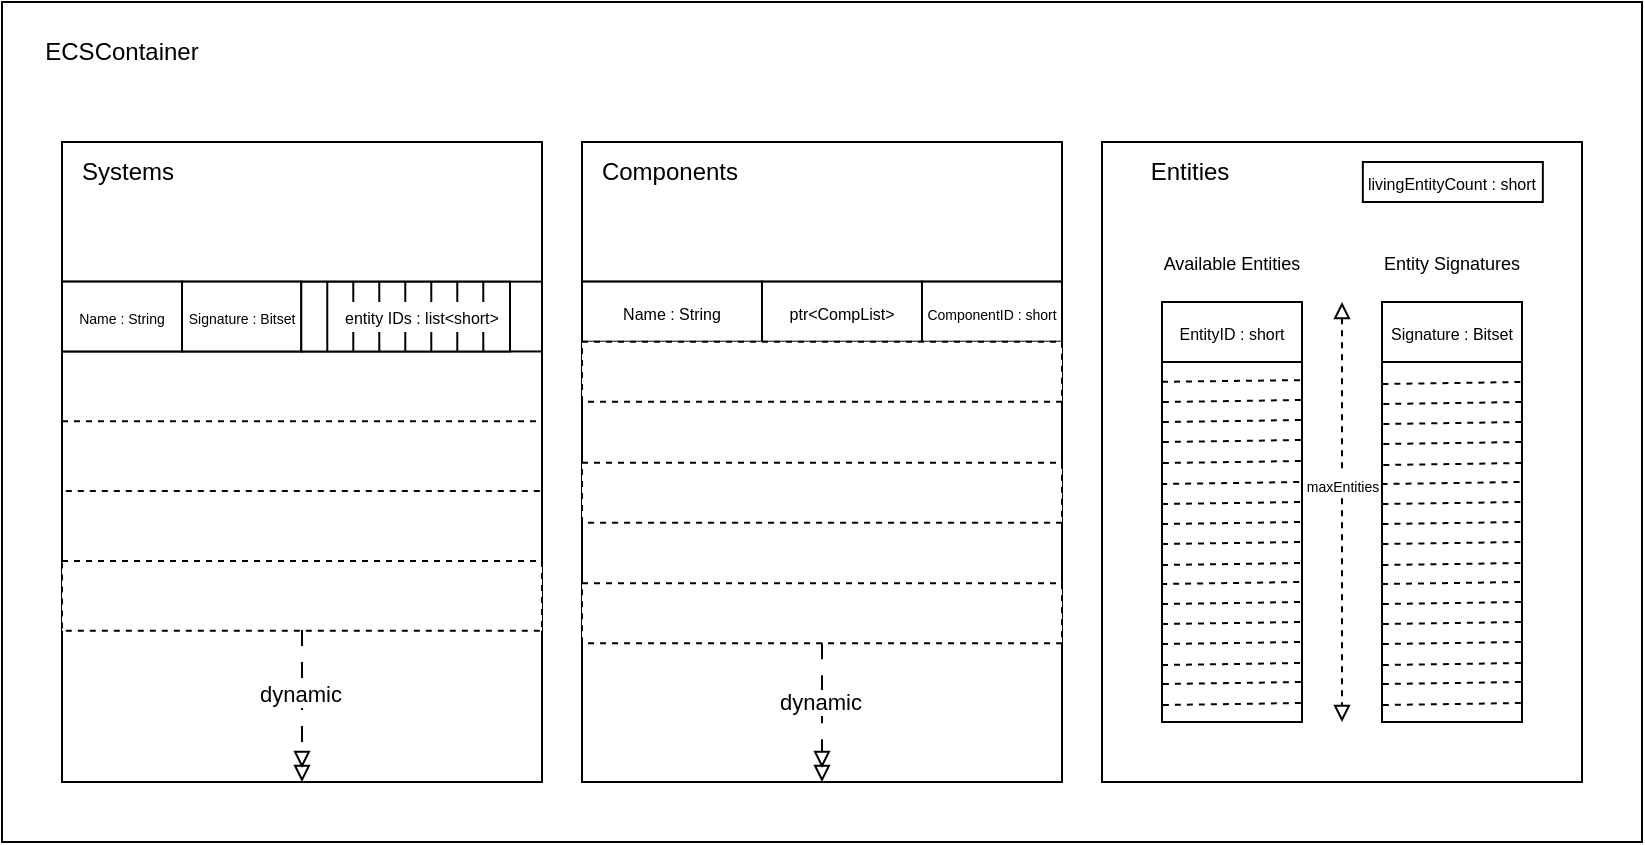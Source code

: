 <mxfile version="24.5.3" type="device">
  <diagram name="Página-1" id="dO4IyZAekjRmxOUQrjs9">
    <mxGraphModel dx="1185" dy="713" grid="1" gridSize="10" guides="1" tooltips="1" connect="1" arrows="1" fold="1" page="1" pageScale="1" pageWidth="827" pageHeight="1169" math="0" shadow="0">
      <root>
        <mxCell id="0" />
        <mxCell id="1" parent="0" />
        <mxCell id="zrn1B7bBD7v_AQZPhtGh-1" value="" style="rounded=0;whiteSpace=wrap;html=1;" parent="1" vertex="1">
          <mxGeometry x="50" y="170" width="820" height="420" as="geometry" />
        </mxCell>
        <mxCell id="zrn1B7bBD7v_AQZPhtGh-3" value="ECSContainer" style="text;html=1;strokeColor=none;fillColor=none;align=center;verticalAlign=middle;whiteSpace=wrap;rounded=0;" parent="1" vertex="1">
          <mxGeometry x="80" y="180" width="60" height="30" as="geometry" />
        </mxCell>
        <mxCell id="-7hEezwogUJ3Agk4x-V2-3" value="" style="group" parent="1" vertex="1" connectable="0">
          <mxGeometry x="80" y="240" width="246.14" height="320" as="geometry" />
        </mxCell>
        <mxCell id="zrn1B7bBD7v_AQZPhtGh-4" value="" style="rounded=0;whiteSpace=wrap;html=1;" parent="-7hEezwogUJ3Agk4x-V2-3" vertex="1">
          <mxGeometry width="240" height="320" as="geometry" />
        </mxCell>
        <mxCell id="zrn1B7bBD7v_AQZPhtGh-5" value="Systems" style="text;html=1;strokeColor=none;fillColor=none;align=center;verticalAlign=middle;whiteSpace=wrap;rounded=0;" parent="-7hEezwogUJ3Agk4x-V2-3" vertex="1">
          <mxGeometry x="8.329" width="49.962" height="30" as="geometry" />
        </mxCell>
        <mxCell id="-7hEezwogUJ3Agk4x-V2-18" value="" style="group" parent="-7hEezwogUJ3Agk4x-V2-3" vertex="1" connectable="0">
          <mxGeometry y="69.82" width="240" height="34.91" as="geometry" />
        </mxCell>
        <mxCell id="-7hEezwogUJ3Agk4x-V2-5" value="" style="rounded=0;whiteSpace=wrap;html=1;" parent="-7hEezwogUJ3Agk4x-V2-18" vertex="1">
          <mxGeometry width="240" height="34.91" as="geometry" />
        </mxCell>
        <mxCell id="-7hEezwogUJ3Agk4x-V2-6" value="&lt;font style=&quot;font-size: 7px;&quot;&gt;Signature : Bitset&lt;/font&gt;" style="rounded=0;whiteSpace=wrap;html=1;" parent="-7hEezwogUJ3Agk4x-V2-18" vertex="1">
          <mxGeometry x="60" width="59.64" height="34.91" as="geometry" />
        </mxCell>
        <mxCell id="-7hEezwogUJ3Agk4x-V2-126" value="&lt;font style=&quot;font-size: 7px;&quot;&gt;Name : String&lt;/font&gt;" style="rounded=0;whiteSpace=wrap;html=1;" parent="-7hEezwogUJ3Agk4x-V2-18" vertex="1">
          <mxGeometry y="-0.01" width="60" height="34.91" as="geometry" />
        </mxCell>
        <mxCell id="-7hEezwogUJ3Agk4x-V2-19" value="" style="shape=table;startSize=0;container=1;collapsible=0;childLayout=tableLayout;fontSize=16;" parent="-7hEezwogUJ3Agk4x-V2-18" vertex="1">
          <mxGeometry x="119.64" width="104.36" height="34.91" as="geometry" />
        </mxCell>
        <mxCell id="-7hEezwogUJ3Agk4x-V2-28" value="" style="shape=tableRow;horizontal=0;startSize=0;swimlaneHead=0;swimlaneBody=0;strokeColor=inherit;top=0;left=0;bottom=0;right=0;collapsible=0;dropTarget=0;fillColor=none;points=[[0,0.5],[1,0.5]];portConstraint=eastwest;fontSize=16;" parent="-7hEezwogUJ3Agk4x-V2-19" vertex="1">
          <mxGeometry width="104.36" height="35" as="geometry" />
        </mxCell>
        <mxCell id="-7hEezwogUJ3Agk4x-V2-35" style="shape=partialRectangle;html=1;whiteSpace=wrap;connectable=0;strokeColor=inherit;overflow=hidden;fillColor=none;top=0;left=0;bottom=0;right=0;pointerEvents=1;fontSize=16;" parent="-7hEezwogUJ3Agk4x-V2-28" vertex="1">
          <mxGeometry width="13" height="35" as="geometry">
            <mxRectangle width="13" height="35" as="alternateBounds" />
          </mxGeometry>
        </mxCell>
        <mxCell id="-7hEezwogUJ3Agk4x-V2-332" style="shape=partialRectangle;html=1;whiteSpace=wrap;connectable=0;strokeColor=inherit;overflow=hidden;fillColor=none;top=0;left=0;bottom=0;right=0;pointerEvents=1;fontSize=16;" parent="-7hEezwogUJ3Agk4x-V2-28" vertex="1">
          <mxGeometry x="13" width="13" height="35" as="geometry">
            <mxRectangle width="13" height="35" as="alternateBounds" />
          </mxGeometry>
        </mxCell>
        <mxCell id="-7hEezwogUJ3Agk4x-V2-333" style="shape=partialRectangle;html=1;whiteSpace=wrap;connectable=0;strokeColor=inherit;overflow=hidden;fillColor=none;top=0;left=0;bottom=0;right=0;pointerEvents=1;fontSize=16;" parent="-7hEezwogUJ3Agk4x-V2-28" vertex="1">
          <mxGeometry x="26" width="13" height="35" as="geometry">
            <mxRectangle width="13" height="35" as="alternateBounds" />
          </mxGeometry>
        </mxCell>
        <mxCell id="-7hEezwogUJ3Agk4x-V2-334" style="shape=partialRectangle;html=1;whiteSpace=wrap;connectable=0;strokeColor=inherit;overflow=hidden;fillColor=none;top=0;left=0;bottom=0;right=0;pointerEvents=1;fontSize=16;" parent="-7hEezwogUJ3Agk4x-V2-28" vertex="1">
          <mxGeometry x="39" width="13" height="35" as="geometry">
            <mxRectangle width="13" height="35" as="alternateBounds" />
          </mxGeometry>
        </mxCell>
        <mxCell id="-7hEezwogUJ3Agk4x-V2-335" style="shape=partialRectangle;html=1;whiteSpace=wrap;connectable=0;strokeColor=inherit;overflow=hidden;fillColor=none;top=0;left=0;bottom=0;right=0;pointerEvents=1;fontSize=16;" parent="-7hEezwogUJ3Agk4x-V2-28" vertex="1">
          <mxGeometry x="52" width="13" height="35" as="geometry">
            <mxRectangle width="13" height="35" as="alternateBounds" />
          </mxGeometry>
        </mxCell>
        <mxCell id="-7hEezwogUJ3Agk4x-V2-336" style="shape=partialRectangle;html=1;whiteSpace=wrap;connectable=0;strokeColor=inherit;overflow=hidden;fillColor=none;top=0;left=0;bottom=0;right=0;pointerEvents=1;fontSize=16;" parent="-7hEezwogUJ3Agk4x-V2-28" vertex="1">
          <mxGeometry x="65" width="13" height="35" as="geometry">
            <mxRectangle width="13" height="35" as="alternateBounds" />
          </mxGeometry>
        </mxCell>
        <mxCell id="-7hEezwogUJ3Agk4x-V2-337" style="shape=partialRectangle;html=1;whiteSpace=wrap;connectable=0;strokeColor=inherit;overflow=hidden;fillColor=none;top=0;left=0;bottom=0;right=0;pointerEvents=1;fontSize=16;" parent="-7hEezwogUJ3Agk4x-V2-28" vertex="1">
          <mxGeometry x="78" width="13" height="35" as="geometry">
            <mxRectangle width="13" height="35" as="alternateBounds" />
          </mxGeometry>
        </mxCell>
        <mxCell id="-7hEezwogUJ3Agk4x-V2-338" style="shape=partialRectangle;html=1;whiteSpace=wrap;connectable=0;strokeColor=inherit;overflow=hidden;fillColor=none;top=0;left=0;bottom=0;right=0;pointerEvents=1;fontSize=16;" parent="-7hEezwogUJ3Agk4x-V2-28" vertex="1">
          <mxGeometry x="91" width="13" height="35" as="geometry">
            <mxRectangle width="13" height="35" as="alternateBounds" />
          </mxGeometry>
        </mxCell>
        <mxCell id="-7hEezwogUJ3Agk4x-V2-40" value="&lt;font style=&quot;font-size: 8px;&quot;&gt;entity IDs : list&amp;lt;short&amp;gt;&lt;/font&gt;" style="text;html=1;strokeColor=none;fillColor=none;align=center;verticalAlign=middle;whiteSpace=wrap;rounded=0;labelBackgroundColor=default;" parent="-7hEezwogUJ3Agk4x-V2-18" vertex="1">
          <mxGeometry x="129.64" y="12.99" width="100.36" height="8.92" as="geometry" />
        </mxCell>
        <mxCell id="-7hEezwogUJ3Agk4x-V2-145" value="" style="group;strokeColor=none;dashed=1;glass=0;" parent="-7hEezwogUJ3Agk4x-V2-3" vertex="1" connectable="0">
          <mxGeometry y="139.64" width="240" height="34.91" as="geometry" />
        </mxCell>
        <mxCell id="-7hEezwogUJ3Agk4x-V2-146" value="" style="rounded=0;whiteSpace=wrap;html=1;fillColor=none;strokeColor=default;dashed=1;" parent="-7hEezwogUJ3Agk4x-V2-145" vertex="1">
          <mxGeometry width="240" height="34.91" as="geometry" />
        </mxCell>
        <mxCell id="-7hEezwogUJ3Agk4x-V2-243" value="" style="group;dashed=1;dashPattern=8 8;strokeColor=none;" parent="-7hEezwogUJ3Agk4x-V2-3" vertex="1" connectable="0">
          <mxGeometry y="209.46" width="240" height="34.91" as="geometry" />
        </mxCell>
        <mxCell id="-7hEezwogUJ3Agk4x-V2-244" value="" style="rounded=0;whiteSpace=wrap;html=1;dashed=1;" parent="-7hEezwogUJ3Agk4x-V2-243" vertex="1">
          <mxGeometry width="240" height="34.91" as="geometry" />
        </mxCell>
        <mxCell id="-7hEezwogUJ3Agk4x-V2-279" style="edgeStyle=orthogonalEdgeStyle;rounded=0;orthogonalLoop=1;jettySize=auto;html=1;entryX=0.5;entryY=1;entryDx=0;entryDy=0;dashed=1;dashPattern=8 8;endArrow=doubleBlock;endFill=0;" parent="-7hEezwogUJ3Agk4x-V2-3" target="zrn1B7bBD7v_AQZPhtGh-4" edge="1">
          <mxGeometry relative="1" as="geometry">
            <mxPoint x="120" y="244" as="sourcePoint" />
            <mxPoint x="110" y="320" as="targetPoint" />
            <Array as="points">
              <mxPoint x="120" y="244" />
            </Array>
          </mxGeometry>
        </mxCell>
        <mxCell id="-7hEezwogUJ3Agk4x-V2-280" value="dynamic" style="edgeLabel;html=1;align=center;verticalAlign=middle;resizable=0;points=[];" parent="-7hEezwogUJ3Agk4x-V2-279" vertex="1" connectable="0">
          <mxGeometry x="-0.156" y="-1" relative="1" as="geometry">
            <mxPoint as="offset" />
          </mxGeometry>
        </mxCell>
        <mxCell id="-7hEezwogUJ3Agk4x-V2-163" value="" style="group" parent="1" vertex="1" connectable="0">
          <mxGeometry x="340" y="240" width="240" height="320" as="geometry" />
        </mxCell>
        <mxCell id="-7hEezwogUJ3Agk4x-V2-164" value="" style="rounded=0;whiteSpace=wrap;html=1;" parent="-7hEezwogUJ3Agk4x-V2-163" vertex="1">
          <mxGeometry width="240" height="320" as="geometry" />
        </mxCell>
        <mxCell id="-7hEezwogUJ3Agk4x-V2-165" value="Components" style="text;html=1;strokeColor=none;fillColor=none;align=center;verticalAlign=middle;whiteSpace=wrap;rounded=0;" parent="-7hEezwogUJ3Agk4x-V2-163" vertex="1">
          <mxGeometry x="8.33" width="71.67" height="30" as="geometry" />
        </mxCell>
        <mxCell id="-7hEezwogUJ3Agk4x-V2-166" value="" style="group" parent="-7hEezwogUJ3Agk4x-V2-163" vertex="1" connectable="0">
          <mxGeometry y="69.82" width="240" height="30.18" as="geometry" />
        </mxCell>
        <mxCell id="-7hEezwogUJ3Agk4x-V2-167" value="" style="rounded=0;whiteSpace=wrap;html=1;" parent="-7hEezwogUJ3Agk4x-V2-166" vertex="1">
          <mxGeometry width="240" height="30.045" as="geometry" />
        </mxCell>
        <mxCell id="-7hEezwogUJ3Agk4x-V2-168" value="&lt;font style=&quot;font-size: 8px;&quot;&gt;ptr&amp;lt;CompList&amp;gt;&lt;/font&gt;" style="rounded=0;whiteSpace=wrap;html=1;" parent="-7hEezwogUJ3Agk4x-V2-166" vertex="1">
          <mxGeometry x="90" width="80" height="30.045" as="geometry" />
        </mxCell>
        <mxCell id="-7hEezwogUJ3Agk4x-V2-182" value="&lt;font style=&quot;font-size: 8px;&quot;&gt;Name : String&lt;/font&gt;" style="rounded=0;whiteSpace=wrap;html=1;" parent="-7hEezwogUJ3Agk4x-V2-166" vertex="1">
          <mxGeometry y="-0.008" width="90" height="30.052" as="geometry" />
        </mxCell>
        <mxCell id="-7hEezwogUJ3Agk4x-V2-219" value="&lt;font style=&quot;font-size: 7px;&quot;&gt;ComponentID : short&lt;/font&gt;" style="rounded=0;whiteSpace=wrap;html=1;" parent="-7hEezwogUJ3Agk4x-V2-166" vertex="1">
          <mxGeometry x="170" y="-0.008" width="70" height="30.052" as="geometry" />
        </mxCell>
        <mxCell id="-7hEezwogUJ3Agk4x-V2-249" value="" style="group;dashed=1;" parent="-7hEezwogUJ3Agk4x-V2-163" vertex="1" connectable="0">
          <mxGeometry y="160.36" width="240" height="30.18" as="geometry" />
        </mxCell>
        <mxCell id="-7hEezwogUJ3Agk4x-V2-250" value="" style="rounded=0;whiteSpace=wrap;html=1;dashed=1;" parent="-7hEezwogUJ3Agk4x-V2-249" vertex="1">
          <mxGeometry width="240" height="30.045" as="geometry" />
        </mxCell>
        <mxCell id="-7hEezwogUJ3Agk4x-V2-253" value="" style="group" parent="-7hEezwogUJ3Agk4x-V2-163" vertex="1" connectable="0">
          <mxGeometry y="220.58" width="240" height="30.18" as="geometry" />
        </mxCell>
        <mxCell id="-7hEezwogUJ3Agk4x-V2-254" value="" style="rounded=0;whiteSpace=wrap;html=1;dashed=1;" parent="-7hEezwogUJ3Agk4x-V2-253" vertex="1">
          <mxGeometry width="240" height="30.045" as="geometry" />
        </mxCell>
        <mxCell id="-7hEezwogUJ3Agk4x-V2-277" style="edgeStyle=orthogonalEdgeStyle;rounded=0;orthogonalLoop=1;jettySize=auto;html=1;entryX=0.5;entryY=1;entryDx=0;entryDy=0;dashed=1;dashPattern=8 8;endArrow=doubleBlock;endFill=0;" parent="-7hEezwogUJ3Agk4x-V2-163" source="-7hEezwogUJ3Agk4x-V2-254" target="-7hEezwogUJ3Agk4x-V2-164" edge="1">
          <mxGeometry relative="1" as="geometry">
            <Array as="points">
              <mxPoint x="120" y="300" />
              <mxPoint x="120" y="300" />
            </Array>
          </mxGeometry>
        </mxCell>
        <mxCell id="-7hEezwogUJ3Agk4x-V2-278" value="dynamic" style="edgeLabel;html=1;align=center;verticalAlign=middle;resizable=0;points=[];" parent="-7hEezwogUJ3Agk4x-V2-277" vertex="1" connectable="0">
          <mxGeometry x="-0.156" y="-1" relative="1" as="geometry">
            <mxPoint as="offset" />
          </mxGeometry>
        </mxCell>
        <mxCell id="-7hEezwogUJ3Agk4x-V2-230" value="" style="group" parent="-7hEezwogUJ3Agk4x-V2-163" vertex="1" connectable="0">
          <mxGeometry y="99.86" width="240" height="30.18" as="geometry" />
        </mxCell>
        <mxCell id="-7hEezwogUJ3Agk4x-V2-231" value="" style="rounded=0;whiteSpace=wrap;html=1;dashed=1;" parent="-7hEezwogUJ3Agk4x-V2-230" vertex="1">
          <mxGeometry width="240" height="30.045" as="geometry" />
        </mxCell>
        <mxCell id="-7hEezwogUJ3Agk4x-V2-257" value="" style="group" parent="1" vertex="1" connectable="0">
          <mxGeometry x="600" y="240" width="240" height="320" as="geometry" />
        </mxCell>
        <mxCell id="-7hEezwogUJ3Agk4x-V2-258" value="" style="rounded=0;whiteSpace=wrap;html=1;" parent="-7hEezwogUJ3Agk4x-V2-257" vertex="1">
          <mxGeometry width="240" height="320" as="geometry" />
        </mxCell>
        <mxCell id="-7hEezwogUJ3Agk4x-V2-259" value="Entities" style="text;html=1;strokeColor=none;fillColor=none;align=center;verticalAlign=middle;whiteSpace=wrap;rounded=0;" parent="-7hEezwogUJ3Agk4x-V2-257" vertex="1">
          <mxGeometry x="8.33" width="71.67" height="30" as="geometry" />
        </mxCell>
        <mxCell id="-7hEezwogUJ3Agk4x-V2-281" value="" style="rounded=0;whiteSpace=wrap;html=1;" parent="-7hEezwogUJ3Agk4x-V2-257" vertex="1">
          <mxGeometry x="30" y="80" width="70" height="210" as="geometry" />
        </mxCell>
        <mxCell id="-7hEezwogUJ3Agk4x-V2-282" value="&lt;font style=&quot;font-size: 9px;&quot;&gt;Available Entities&lt;/font&gt;" style="text;html=1;strokeColor=none;fillColor=none;align=center;verticalAlign=middle;whiteSpace=wrap;rounded=0;" parent="-7hEezwogUJ3Agk4x-V2-257" vertex="1">
          <mxGeometry x="25.22" y="50" width="80.41" height="20" as="geometry" />
        </mxCell>
        <mxCell id="-7hEezwogUJ3Agk4x-V2-283" value="" style="rounded=0;whiteSpace=wrap;html=1;" parent="-7hEezwogUJ3Agk4x-V2-257" vertex="1">
          <mxGeometry x="140" y="80" width="70" height="210" as="geometry" />
        </mxCell>
        <mxCell id="-7hEezwogUJ3Agk4x-V2-284" value="&lt;font style=&quot;font-size: 9px;&quot;&gt;Entity Signatures&lt;/font&gt;" style="text;html=1;strokeColor=none;fillColor=none;align=center;verticalAlign=middle;whiteSpace=wrap;rounded=0;" parent="-7hEezwogUJ3Agk4x-V2-257" vertex="1">
          <mxGeometry x="135.21" y="50" width="80.42" height="20" as="geometry" />
        </mxCell>
        <mxCell id="-7hEezwogUJ3Agk4x-V2-289" value="&lt;font style=&quot;font-size: 8px;&quot;&gt;EntityID : short&lt;/font&gt;" style="rounded=0;whiteSpace=wrap;html=1;" parent="-7hEezwogUJ3Agk4x-V2-257" vertex="1">
          <mxGeometry x="30" y="80" width="70" height="30" as="geometry" />
        </mxCell>
        <mxCell id="-7hEezwogUJ3Agk4x-V2-290" value="&lt;font style=&quot;font-size: 8px;&quot;&gt;Signature : Bitset&lt;/font&gt;" style="rounded=0;whiteSpace=wrap;html=1;" parent="-7hEezwogUJ3Agk4x-V2-257" vertex="1">
          <mxGeometry x="140" y="80" width="70" height="30" as="geometry" />
        </mxCell>
        <mxCell id="-7hEezwogUJ3Agk4x-V2-291" value="" style="endArrow=none;dashed=1;html=1;strokeWidth=1;rounded=0;entryX=1.005;entryY=0.186;entryDx=0;entryDy=0;exitX=0;exitY=0.19;exitDx=0;exitDy=0;entryPerimeter=0;exitPerimeter=0;" parent="-7hEezwogUJ3Agk4x-V2-257" source="-7hEezwogUJ3Agk4x-V2-281" target="-7hEezwogUJ3Agk4x-V2-281" edge="1">
          <mxGeometry width="50" height="50" relative="1" as="geometry">
            <mxPoint x="-180" y="200" as="sourcePoint" />
            <mxPoint x="-130" y="150" as="targetPoint" />
          </mxGeometry>
        </mxCell>
        <mxCell id="-7hEezwogUJ3Agk4x-V2-292" value="" style="endArrow=none;dashed=1;html=1;strokeWidth=1;rounded=0;entryX=1.005;entryY=0.186;entryDx=0;entryDy=0;exitX=0;exitY=0.19;exitDx=0;exitDy=0;entryPerimeter=0;exitPerimeter=0;" parent="-7hEezwogUJ3Agk4x-V2-257" edge="1">
          <mxGeometry width="50" height="50" relative="1" as="geometry">
            <mxPoint x="30.43" y="130" as="sourcePoint" />
            <mxPoint x="100.43" y="129" as="targetPoint" />
          </mxGeometry>
        </mxCell>
        <mxCell id="-7hEezwogUJ3Agk4x-V2-293" value="" style="endArrow=none;dashed=1;html=1;strokeWidth=1;rounded=0;entryX=1.005;entryY=0.186;entryDx=0;entryDy=0;exitX=0;exitY=0.19;exitDx=0;exitDy=0;entryPerimeter=0;exitPerimeter=0;" parent="-7hEezwogUJ3Agk4x-V2-257" edge="1">
          <mxGeometry width="50" height="50" relative="1" as="geometry">
            <mxPoint x="30.43" y="140" as="sourcePoint" />
            <mxPoint x="100.43" y="139" as="targetPoint" />
          </mxGeometry>
        </mxCell>
        <mxCell id="-7hEezwogUJ3Agk4x-V2-294" value="" style="endArrow=none;dashed=1;html=1;strokeWidth=1;rounded=0;entryX=1.005;entryY=0.186;entryDx=0;entryDy=0;exitX=0;exitY=0.19;exitDx=0;exitDy=0;entryPerimeter=0;exitPerimeter=0;" parent="-7hEezwogUJ3Agk4x-V2-257" edge="1">
          <mxGeometry width="50" height="50" relative="1" as="geometry">
            <mxPoint x="30.43" y="150" as="sourcePoint" />
            <mxPoint x="100.43" y="149" as="targetPoint" />
          </mxGeometry>
        </mxCell>
        <mxCell id="-7hEezwogUJ3Agk4x-V2-295" value="" style="endArrow=none;dashed=1;html=1;strokeWidth=1;rounded=0;entryX=1.005;entryY=0.186;entryDx=0;entryDy=0;exitX=0;exitY=0.19;exitDx=0;exitDy=0;entryPerimeter=0;exitPerimeter=0;" parent="-7hEezwogUJ3Agk4x-V2-257" edge="1">
          <mxGeometry width="50" height="50" relative="1" as="geometry">
            <mxPoint x="30.43" y="160.5" as="sourcePoint" />
            <mxPoint x="100.43" y="159.5" as="targetPoint" />
          </mxGeometry>
        </mxCell>
        <mxCell id="-7hEezwogUJ3Agk4x-V2-296" value="" style="endArrow=none;dashed=1;html=1;strokeWidth=1;rounded=0;entryX=1.005;entryY=0.186;entryDx=0;entryDy=0;exitX=0;exitY=0.19;exitDx=0;exitDy=0;entryPerimeter=0;exitPerimeter=0;" parent="-7hEezwogUJ3Agk4x-V2-257" edge="1">
          <mxGeometry width="50" height="50" relative="1" as="geometry">
            <mxPoint x="29.57" y="171" as="sourcePoint" />
            <mxPoint x="99.57" y="170" as="targetPoint" />
          </mxGeometry>
        </mxCell>
        <mxCell id="-7hEezwogUJ3Agk4x-V2-297" value="" style="endArrow=none;dashed=1;html=1;strokeWidth=1;rounded=0;entryX=1.005;entryY=0.186;entryDx=0;entryDy=0;exitX=0;exitY=0.19;exitDx=0;exitDy=0;entryPerimeter=0;exitPerimeter=0;" parent="-7hEezwogUJ3Agk4x-V2-257" edge="1">
          <mxGeometry width="50" height="50" relative="1" as="geometry">
            <mxPoint x="30" y="181" as="sourcePoint" />
            <mxPoint x="100" y="180" as="targetPoint" />
          </mxGeometry>
        </mxCell>
        <mxCell id="-7hEezwogUJ3Agk4x-V2-298" value="" style="endArrow=none;dashed=1;html=1;strokeWidth=1;rounded=0;entryX=1.005;entryY=0.186;entryDx=0;entryDy=0;exitX=0;exitY=0.19;exitDx=0;exitDy=0;entryPerimeter=0;exitPerimeter=0;" parent="-7hEezwogUJ3Agk4x-V2-257" edge="1">
          <mxGeometry width="50" height="50" relative="1" as="geometry">
            <mxPoint x="30" y="191" as="sourcePoint" />
            <mxPoint x="100" y="190" as="targetPoint" />
          </mxGeometry>
        </mxCell>
        <mxCell id="-7hEezwogUJ3Agk4x-V2-299" value="" style="endArrow=none;dashed=1;html=1;strokeWidth=1;rounded=0;entryX=1.005;entryY=0.186;entryDx=0;entryDy=0;exitX=0;exitY=0.19;exitDx=0;exitDy=0;entryPerimeter=0;exitPerimeter=0;" parent="-7hEezwogUJ3Agk4x-V2-257" edge="1">
          <mxGeometry width="50" height="50" relative="1" as="geometry">
            <mxPoint x="30" y="201" as="sourcePoint" />
            <mxPoint x="100" y="200" as="targetPoint" />
          </mxGeometry>
        </mxCell>
        <mxCell id="-7hEezwogUJ3Agk4x-V2-300" value="" style="endArrow=none;dashed=1;html=1;strokeWidth=1;rounded=0;entryX=1.005;entryY=0.186;entryDx=0;entryDy=0;exitX=0;exitY=0.19;exitDx=0;exitDy=0;entryPerimeter=0;exitPerimeter=0;" parent="-7hEezwogUJ3Agk4x-V2-257" edge="1">
          <mxGeometry width="50" height="50" relative="1" as="geometry">
            <mxPoint x="30" y="211.5" as="sourcePoint" />
            <mxPoint x="100" y="210.5" as="targetPoint" />
          </mxGeometry>
        </mxCell>
        <mxCell id="-7hEezwogUJ3Agk4x-V2-301" value="" style="endArrow=none;dashed=1;html=1;strokeWidth=1;rounded=0;entryX=1.005;entryY=0.186;entryDx=0;entryDy=0;exitX=0;exitY=0.19;exitDx=0;exitDy=0;entryPerimeter=0;exitPerimeter=0;" parent="-7hEezwogUJ3Agk4x-V2-257" edge="1">
          <mxGeometry width="50" height="50" relative="1" as="geometry">
            <mxPoint x="29.57" y="221" as="sourcePoint" />
            <mxPoint x="99.57" y="220" as="targetPoint" />
          </mxGeometry>
        </mxCell>
        <mxCell id="-7hEezwogUJ3Agk4x-V2-302" value="" style="endArrow=none;dashed=1;html=1;strokeWidth=1;rounded=0;entryX=1.005;entryY=0.186;entryDx=0;entryDy=0;exitX=0;exitY=0.19;exitDx=0;exitDy=0;entryPerimeter=0;exitPerimeter=0;" parent="-7hEezwogUJ3Agk4x-V2-257" edge="1">
          <mxGeometry width="50" height="50" relative="1" as="geometry">
            <mxPoint x="30" y="231" as="sourcePoint" />
            <mxPoint x="100" y="230" as="targetPoint" />
          </mxGeometry>
        </mxCell>
        <mxCell id="-7hEezwogUJ3Agk4x-V2-303" value="" style="endArrow=none;dashed=1;html=1;strokeWidth=1;rounded=0;entryX=1.005;entryY=0.186;entryDx=0;entryDy=0;exitX=0;exitY=0.19;exitDx=0;exitDy=0;entryPerimeter=0;exitPerimeter=0;" parent="-7hEezwogUJ3Agk4x-V2-257" edge="1">
          <mxGeometry width="50" height="50" relative="1" as="geometry">
            <mxPoint x="30" y="241" as="sourcePoint" />
            <mxPoint x="100" y="240" as="targetPoint" />
          </mxGeometry>
        </mxCell>
        <mxCell id="-7hEezwogUJ3Agk4x-V2-304" value="" style="endArrow=none;dashed=1;html=1;strokeWidth=1;rounded=0;entryX=1.005;entryY=0.186;entryDx=0;entryDy=0;exitX=0;exitY=0.19;exitDx=0;exitDy=0;entryPerimeter=0;exitPerimeter=0;" parent="-7hEezwogUJ3Agk4x-V2-257" edge="1">
          <mxGeometry width="50" height="50" relative="1" as="geometry">
            <mxPoint x="30" y="251" as="sourcePoint" />
            <mxPoint x="100" y="250" as="targetPoint" />
          </mxGeometry>
        </mxCell>
        <mxCell id="-7hEezwogUJ3Agk4x-V2-305" value="" style="endArrow=none;dashed=1;html=1;strokeWidth=1;rounded=0;entryX=1.005;entryY=0.186;entryDx=0;entryDy=0;exitX=0;exitY=0.19;exitDx=0;exitDy=0;entryPerimeter=0;exitPerimeter=0;" parent="-7hEezwogUJ3Agk4x-V2-257" edge="1">
          <mxGeometry width="50" height="50" relative="1" as="geometry">
            <mxPoint x="30" y="261.5" as="sourcePoint" />
            <mxPoint x="100" y="260.5" as="targetPoint" />
          </mxGeometry>
        </mxCell>
        <mxCell id="-7hEezwogUJ3Agk4x-V2-306" value="" style="endArrow=none;dashed=1;html=1;strokeWidth=1;rounded=0;entryX=1.005;entryY=0.186;entryDx=0;entryDy=0;exitX=0;exitY=0.19;exitDx=0;exitDy=0;entryPerimeter=0;exitPerimeter=0;" parent="-7hEezwogUJ3Agk4x-V2-257" edge="1">
          <mxGeometry width="50" height="50" relative="1" as="geometry">
            <mxPoint x="140.21" y="121" as="sourcePoint" />
            <mxPoint x="210.21" y="120" as="targetPoint" />
          </mxGeometry>
        </mxCell>
        <mxCell id="-7hEezwogUJ3Agk4x-V2-307" value="" style="endArrow=none;dashed=1;html=1;strokeWidth=1;rounded=0;entryX=1.005;entryY=0.186;entryDx=0;entryDy=0;exitX=0;exitY=0.19;exitDx=0;exitDy=0;entryPerimeter=0;exitPerimeter=0;" parent="-7hEezwogUJ3Agk4x-V2-257" edge="1">
          <mxGeometry width="50" height="50" relative="1" as="geometry">
            <mxPoint x="140.64" y="131" as="sourcePoint" />
            <mxPoint x="210.64" y="130" as="targetPoint" />
          </mxGeometry>
        </mxCell>
        <mxCell id="-7hEezwogUJ3Agk4x-V2-308" value="" style="endArrow=none;dashed=1;html=1;strokeWidth=1;rounded=0;entryX=1.005;entryY=0.186;entryDx=0;entryDy=0;exitX=0;exitY=0.19;exitDx=0;exitDy=0;entryPerimeter=0;exitPerimeter=0;" parent="-7hEezwogUJ3Agk4x-V2-257" edge="1">
          <mxGeometry width="50" height="50" relative="1" as="geometry">
            <mxPoint x="140.64" y="141" as="sourcePoint" />
            <mxPoint x="210.64" y="140" as="targetPoint" />
          </mxGeometry>
        </mxCell>
        <mxCell id="-7hEezwogUJ3Agk4x-V2-309" value="" style="endArrow=none;dashed=1;html=1;strokeWidth=1;rounded=0;entryX=1.005;entryY=0.186;entryDx=0;entryDy=0;exitX=0;exitY=0.19;exitDx=0;exitDy=0;entryPerimeter=0;exitPerimeter=0;" parent="-7hEezwogUJ3Agk4x-V2-257" edge="1">
          <mxGeometry width="50" height="50" relative="1" as="geometry">
            <mxPoint x="140.64" y="151" as="sourcePoint" />
            <mxPoint x="210.64" y="150" as="targetPoint" />
          </mxGeometry>
        </mxCell>
        <mxCell id="-7hEezwogUJ3Agk4x-V2-310" value="" style="endArrow=none;dashed=1;html=1;strokeWidth=1;rounded=0;entryX=1.005;entryY=0.186;entryDx=0;entryDy=0;exitX=0;exitY=0.19;exitDx=0;exitDy=0;entryPerimeter=0;exitPerimeter=0;" parent="-7hEezwogUJ3Agk4x-V2-257" edge="1">
          <mxGeometry width="50" height="50" relative="1" as="geometry">
            <mxPoint x="140.64" y="161.5" as="sourcePoint" />
            <mxPoint x="210.64" y="160.5" as="targetPoint" />
          </mxGeometry>
        </mxCell>
        <mxCell id="-7hEezwogUJ3Agk4x-V2-311" value="" style="endArrow=none;dashed=1;html=1;strokeWidth=1;rounded=0;entryX=1.005;entryY=0.186;entryDx=0;entryDy=0;exitX=0;exitY=0.19;exitDx=0;exitDy=0;entryPerimeter=0;exitPerimeter=0;" parent="-7hEezwogUJ3Agk4x-V2-257" edge="1">
          <mxGeometry width="50" height="50" relative="1" as="geometry">
            <mxPoint x="139.79" y="171" as="sourcePoint" />
            <mxPoint x="209.79" y="170" as="targetPoint" />
          </mxGeometry>
        </mxCell>
        <mxCell id="-7hEezwogUJ3Agk4x-V2-312" value="" style="endArrow=none;dashed=1;html=1;strokeWidth=1;rounded=0;entryX=1.005;entryY=0.186;entryDx=0;entryDy=0;exitX=0;exitY=0.19;exitDx=0;exitDy=0;entryPerimeter=0;exitPerimeter=0;" parent="-7hEezwogUJ3Agk4x-V2-257" edge="1">
          <mxGeometry width="50" height="50" relative="1" as="geometry">
            <mxPoint x="140.22" y="181" as="sourcePoint" />
            <mxPoint x="210.22" y="180" as="targetPoint" />
          </mxGeometry>
        </mxCell>
        <mxCell id="-7hEezwogUJ3Agk4x-V2-313" value="" style="endArrow=none;dashed=1;html=1;strokeWidth=1;rounded=0;entryX=1.005;entryY=0.186;entryDx=0;entryDy=0;exitX=0;exitY=0.19;exitDx=0;exitDy=0;entryPerimeter=0;exitPerimeter=0;" parent="-7hEezwogUJ3Agk4x-V2-257" edge="1">
          <mxGeometry width="50" height="50" relative="1" as="geometry">
            <mxPoint x="140.22" y="191" as="sourcePoint" />
            <mxPoint x="210.22" y="190" as="targetPoint" />
          </mxGeometry>
        </mxCell>
        <mxCell id="-7hEezwogUJ3Agk4x-V2-314" value="" style="endArrow=none;dashed=1;html=1;strokeWidth=1;rounded=0;entryX=1.005;entryY=0.186;entryDx=0;entryDy=0;exitX=0;exitY=0.19;exitDx=0;exitDy=0;entryPerimeter=0;exitPerimeter=0;" parent="-7hEezwogUJ3Agk4x-V2-257" edge="1">
          <mxGeometry width="50" height="50" relative="1" as="geometry">
            <mxPoint x="140.22" y="201" as="sourcePoint" />
            <mxPoint x="210.22" y="200" as="targetPoint" />
          </mxGeometry>
        </mxCell>
        <mxCell id="-7hEezwogUJ3Agk4x-V2-315" value="" style="endArrow=none;dashed=1;html=1;strokeWidth=1;rounded=0;entryX=1.005;entryY=0.186;entryDx=0;entryDy=0;exitX=0;exitY=0.19;exitDx=0;exitDy=0;entryPerimeter=0;exitPerimeter=0;" parent="-7hEezwogUJ3Agk4x-V2-257" edge="1">
          <mxGeometry width="50" height="50" relative="1" as="geometry">
            <mxPoint x="140.22" y="211.5" as="sourcePoint" />
            <mxPoint x="210.22" y="210.5" as="targetPoint" />
          </mxGeometry>
        </mxCell>
        <mxCell id="-7hEezwogUJ3Agk4x-V2-316" value="" style="endArrow=none;dashed=1;html=1;strokeWidth=1;rounded=0;entryX=1.005;entryY=0.186;entryDx=0;entryDy=0;exitX=0;exitY=0.19;exitDx=0;exitDy=0;entryPerimeter=0;exitPerimeter=0;" parent="-7hEezwogUJ3Agk4x-V2-257" edge="1">
          <mxGeometry width="50" height="50" relative="1" as="geometry">
            <mxPoint x="140" y="221" as="sourcePoint" />
            <mxPoint x="210" y="220" as="targetPoint" />
          </mxGeometry>
        </mxCell>
        <mxCell id="-7hEezwogUJ3Agk4x-V2-317" value="" style="endArrow=none;dashed=1;html=1;strokeWidth=1;rounded=0;entryX=1.005;entryY=0.186;entryDx=0;entryDy=0;exitX=0;exitY=0.19;exitDx=0;exitDy=0;entryPerimeter=0;exitPerimeter=0;" parent="-7hEezwogUJ3Agk4x-V2-257" edge="1">
          <mxGeometry width="50" height="50" relative="1" as="geometry">
            <mxPoint x="140.43" y="231" as="sourcePoint" />
            <mxPoint x="210.43" y="230" as="targetPoint" />
          </mxGeometry>
        </mxCell>
        <mxCell id="-7hEezwogUJ3Agk4x-V2-318" value="" style="endArrow=none;dashed=1;html=1;strokeWidth=1;rounded=0;entryX=1.005;entryY=0.186;entryDx=0;entryDy=0;exitX=0;exitY=0.19;exitDx=0;exitDy=0;entryPerimeter=0;exitPerimeter=0;" parent="-7hEezwogUJ3Agk4x-V2-257" edge="1">
          <mxGeometry width="50" height="50" relative="1" as="geometry">
            <mxPoint x="140.43" y="241" as="sourcePoint" />
            <mxPoint x="210.43" y="240" as="targetPoint" />
          </mxGeometry>
        </mxCell>
        <mxCell id="-7hEezwogUJ3Agk4x-V2-319" value="" style="endArrow=none;dashed=1;html=1;strokeWidth=1;rounded=0;entryX=1.005;entryY=0.186;entryDx=0;entryDy=0;exitX=0;exitY=0.19;exitDx=0;exitDy=0;entryPerimeter=0;exitPerimeter=0;" parent="-7hEezwogUJ3Agk4x-V2-257" edge="1">
          <mxGeometry width="50" height="50" relative="1" as="geometry">
            <mxPoint x="140.43" y="251" as="sourcePoint" />
            <mxPoint x="210.43" y="250" as="targetPoint" />
          </mxGeometry>
        </mxCell>
        <mxCell id="-7hEezwogUJ3Agk4x-V2-320" value="" style="endArrow=none;dashed=1;html=1;strokeWidth=1;rounded=0;entryX=1.005;entryY=0.186;entryDx=0;entryDy=0;exitX=0;exitY=0.19;exitDx=0;exitDy=0;entryPerimeter=0;exitPerimeter=0;" parent="-7hEezwogUJ3Agk4x-V2-257" edge="1">
          <mxGeometry width="50" height="50" relative="1" as="geometry">
            <mxPoint x="140.43" y="261.5" as="sourcePoint" />
            <mxPoint x="210.43" y="260.5" as="targetPoint" />
          </mxGeometry>
        </mxCell>
        <mxCell id="-7hEezwogUJ3Agk4x-V2-327" value="" style="endArrow=none;dashed=1;html=1;strokeWidth=1;rounded=0;entryX=1.005;entryY=0.186;entryDx=0;entryDy=0;exitX=0;exitY=0.19;exitDx=0;exitDy=0;entryPerimeter=0;exitPerimeter=0;" parent="-7hEezwogUJ3Agk4x-V2-257" edge="1">
          <mxGeometry width="50" height="50" relative="1" as="geometry">
            <mxPoint x="140.42" y="271" as="sourcePoint" />
            <mxPoint x="210.42" y="270" as="targetPoint" />
          </mxGeometry>
        </mxCell>
        <mxCell id="-7hEezwogUJ3Agk4x-V2-328" value="" style="endArrow=none;dashed=1;html=1;strokeWidth=1;rounded=0;entryX=1.005;entryY=0.186;entryDx=0;entryDy=0;exitX=0;exitY=0.19;exitDx=0;exitDy=0;entryPerimeter=0;exitPerimeter=0;" parent="-7hEezwogUJ3Agk4x-V2-257" edge="1">
          <mxGeometry width="50" height="50" relative="1" as="geometry">
            <mxPoint x="140.42" y="281.5" as="sourcePoint" />
            <mxPoint x="210.42" y="280.5" as="targetPoint" />
          </mxGeometry>
        </mxCell>
        <mxCell id="-7hEezwogUJ3Agk4x-V2-329" value="" style="endArrow=none;dashed=1;html=1;strokeWidth=1;rounded=0;entryX=1.005;entryY=0.186;entryDx=0;entryDy=0;exitX=0;exitY=0.19;exitDx=0;exitDy=0;entryPerimeter=0;exitPerimeter=0;" parent="-7hEezwogUJ3Agk4x-V2-257" edge="1">
          <mxGeometry width="50" height="50" relative="1" as="geometry">
            <mxPoint x="30.43" y="271" as="sourcePoint" />
            <mxPoint x="100.43" y="270" as="targetPoint" />
          </mxGeometry>
        </mxCell>
        <mxCell id="-7hEezwogUJ3Agk4x-V2-330" value="" style="endArrow=none;dashed=1;html=1;strokeWidth=1;rounded=0;entryX=1.005;entryY=0.186;entryDx=0;entryDy=0;exitX=0;exitY=0.19;exitDx=0;exitDy=0;entryPerimeter=0;exitPerimeter=0;" parent="-7hEezwogUJ3Agk4x-V2-257" edge="1">
          <mxGeometry width="50" height="50" relative="1" as="geometry">
            <mxPoint x="30.43" y="281.5" as="sourcePoint" />
            <mxPoint x="100.43" y="280.5" as="targetPoint" />
          </mxGeometry>
        </mxCell>
        <mxCell id="-7hEezwogUJ3Agk4x-V2-331" value="&lt;font style=&quot;font-size: 8px;&quot;&gt;livingEntityCount : short&lt;/font&gt;" style="rounded=0;whiteSpace=wrap;html=1;" parent="-7hEezwogUJ3Agk4x-V2-257" vertex="1">
          <mxGeometry x="130.42" y="10" width="90" height="20" as="geometry" />
        </mxCell>
        <mxCell id="-7hEezwogUJ3Agk4x-V2-285" value="" style="endArrow=block;html=1;rounded=0;startArrow=block;startFill=0;dashed=1;endFill=0;" parent="1" edge="1">
          <mxGeometry width="50" height="50" relative="1" as="geometry">
            <mxPoint x="720" y="320" as="sourcePoint" />
            <mxPoint x="720" y="530" as="targetPoint" />
          </mxGeometry>
        </mxCell>
        <mxCell id="-7hEezwogUJ3Agk4x-V2-286" value="&lt;font style=&quot;font-size: 7px;&quot;&gt;maxEntities&lt;/font&gt;" style="edgeLabel;html=1;align=center;verticalAlign=middle;resizable=0;points=[];" parent="-7hEezwogUJ3Agk4x-V2-285" vertex="1" connectable="0">
          <mxGeometry x="-0.139" relative="1" as="geometry">
            <mxPoint as="offset" />
          </mxGeometry>
        </mxCell>
      </root>
    </mxGraphModel>
  </diagram>
</mxfile>
